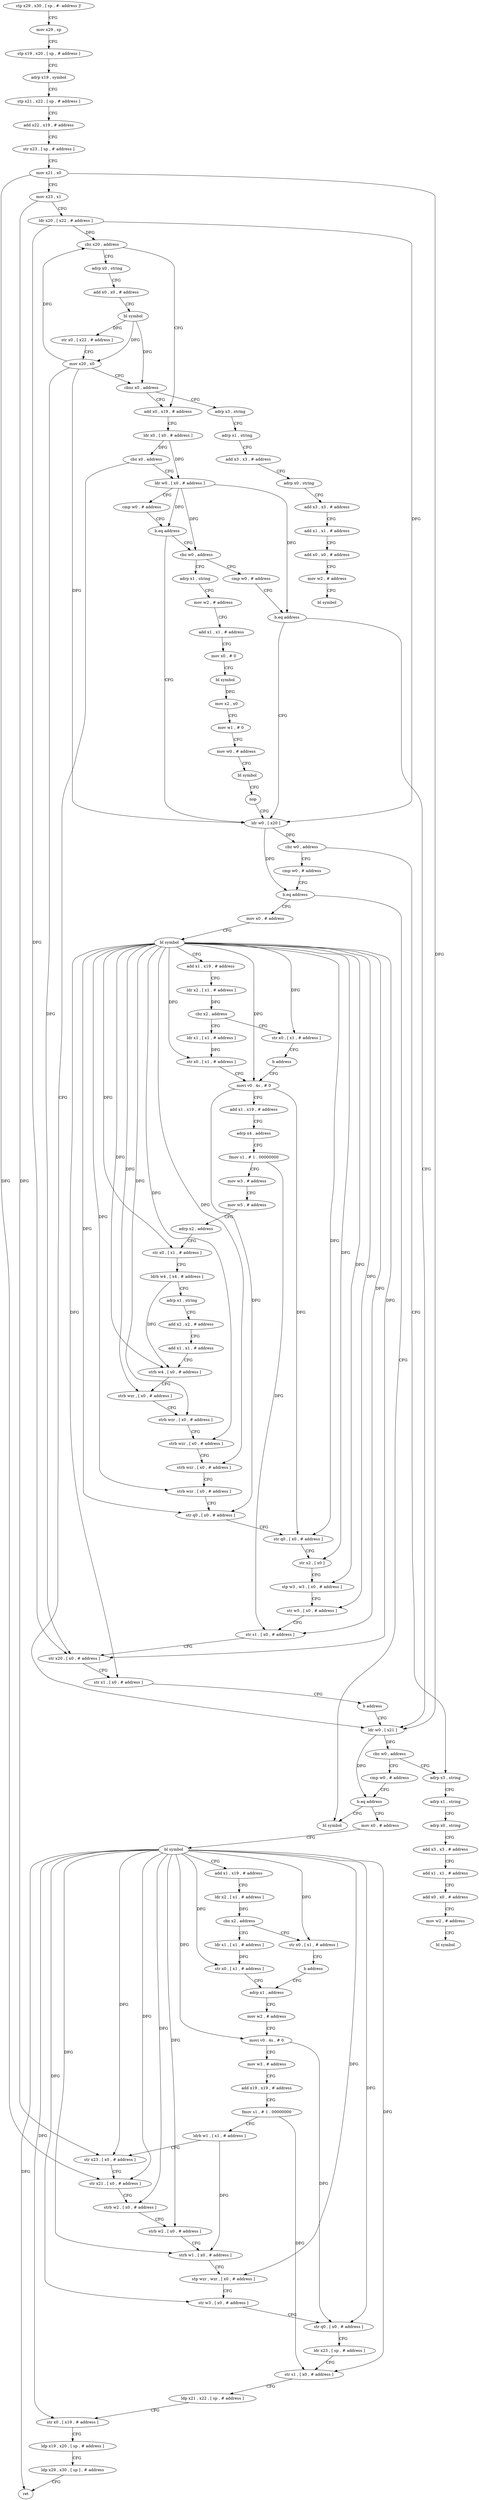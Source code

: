 digraph "func" {
"4231344" [label = "stp x29 , x30 , [ sp , #- address ]!" ]
"4231348" [label = "mov x29 , sp" ]
"4231352" [label = "stp x19 , x20 , [ sp , # address ]" ]
"4231356" [label = "adrp x19 , symbol" ]
"4231360" [label = "stp x21 , x22 , [ sp , # address ]" ]
"4231364" [label = "add x22 , x19 , # address" ]
"4231368" [label = "str x23 , [ sp , # address ]" ]
"4231372" [label = "mov x21 , x0" ]
"4231376" [label = "mov x23 , x1" ]
"4231380" [label = "ldr x20 , [ x22 , # address ]" ]
"4231384" [label = "cbz x20 , address" ]
"4231760" [label = "adrp x0 , string" ]
"4231388" [label = "add x0 , x19 , # address" ]
"4231764" [label = "add x0 , x0 , # address" ]
"4231768" [label = "bl symbol" ]
"4231772" [label = "str x0 , [ x22 , # address ]" ]
"4231776" [label = "mov x20 , x0" ]
"4231780" [label = "cbnz x0 , address" ]
"4231784" [label = "adrp x3 , string" ]
"4231392" [label = "ldr x0 , [ x0 , # address ]" ]
"4231396" [label = "cbz x0 , address" ]
"4231424" [label = "ldr w0 , [ x21 ]" ]
"4231400" [label = "ldr w0 , [ x0 , # address ]" ]
"4231788" [label = "adrp x1 , string" ]
"4231792" [label = "add x3 , x3 , # address" ]
"4231796" [label = "adrp x0 , string" ]
"4231800" [label = "add x3 , x3 , # address" ]
"4231804" [label = "add x1 , x1 , # address" ]
"4231808" [label = "add x0 , x0 , # address" ]
"4231812" [label = "mov w2 , # address" ]
"4231816" [label = "bl symbol" ]
"4231428" [label = "cbz w0 , address" ]
"4231832" [label = "adrp x3 , string" ]
"4231432" [label = "cmp w0 , # address" ]
"4231404" [label = "cmp w0 , # address" ]
"4231408" [label = "b.eq address" ]
"4231600" [label = "ldr w0 , [ x20 ]" ]
"4231412" [label = "cbz w0 , address" ]
"4231836" [label = "adrp x1 , string" ]
"4231840" [label = "adrp x0 , string" ]
"4231844" [label = "add x3 , x3 , # address" ]
"4231848" [label = "add x1 , x1 , # address" ]
"4231852" [label = "add x0 , x0 , # address" ]
"4231856" [label = "mov w2 , # address" ]
"4231860" [label = "bl symbol" ]
"4231436" [label = "b.eq address" ]
"4231864" [label = "bl symbol" ]
"4231440" [label = "mov x0 , # address" ]
"4231604" [label = "cbz w0 , address" ]
"4231608" [label = "cmp w0 , # address" ]
"4231560" [label = "adrp x1 , string" ]
"4231416" [label = "cmp w0 , # address" ]
"4231444" [label = "bl symbol" ]
"4231448" [label = "add x1 , x19 , # address" ]
"4231452" [label = "ldr x2 , [ x1 , # address ]" ]
"4231456" [label = "cbz x2 , address" ]
"4231752" [label = "str x0 , [ x1 , # address ]" ]
"4231460" [label = "ldr x1 , [ x1 , # address ]" ]
"4231612" [label = "b.eq address" ]
"4231616" [label = "mov x0 , # address" ]
"4231564" [label = "mov w2 , # address" ]
"4231568" [label = "add x1 , x1 , # address" ]
"4231572" [label = "mov x0 , # 0" ]
"4231576" [label = "bl symbol" ]
"4231580" [label = "mov x2 , x0" ]
"4231584" [label = "mov w1 , # 0" ]
"4231588" [label = "mov w0 , # address" ]
"4231592" [label = "bl symbol" ]
"4231596" [label = "nop" ]
"4231420" [label = "b.eq address" ]
"4231756" [label = "b address" ]
"4231468" [label = "adrp x1 , address" ]
"4231464" [label = "str x0 , [ x1 , # address ]" ]
"4231620" [label = "bl symbol" ]
"4231624" [label = "add x1 , x19 , # address" ]
"4231628" [label = "ldr x2 , [ x1 , # address ]" ]
"4231632" [label = "cbz x2 , address" ]
"4231824" [label = "str x0 , [ x1 , # address ]" ]
"4231636" [label = "ldr x1 , [ x1 , # address ]" ]
"4231472" [label = "mov w2 , # address" ]
"4231476" [label = "movi v0 . 4s , # 0" ]
"4231480" [label = "mov w3 , # address" ]
"4231484" [label = "add x19 , x19 , # address" ]
"4231488" [label = "fmov s1 , # 1 . 00000000" ]
"4231492" [label = "ldrb w1 , [ x1 , # address ]" ]
"4231496" [label = "str x23 , [ x0 , # address ]" ]
"4231500" [label = "str x21 , [ x0 , # address ]" ]
"4231504" [label = "strb w2 , [ x0 , # address ]" ]
"4231508" [label = "strb w2 , [ x0 , # address ]" ]
"4231512" [label = "strb w1 , [ x0 , # address ]" ]
"4231516" [label = "stp wzr , wzr , [ x0 , # address ]" ]
"4231520" [label = "str w3 , [ x0 , # address ]" ]
"4231524" [label = "str q0 , [ x0 , # address ]" ]
"4231528" [label = "ldr x23 , [ sp , # address ]" ]
"4231532" [label = "str s1 , [ x0 , # address ]" ]
"4231536" [label = "ldp x21 , x22 , [ sp , # address ]" ]
"4231540" [label = "str x0 , [ x19 , # address ]" ]
"4231544" [label = "ldp x19 , x20 , [ sp , # address ]" ]
"4231548" [label = "ldp x29 , x30 , [ sp ] , # address" ]
"4231552" [label = "ret" ]
"4231828" [label = "b address" ]
"4231644" [label = "movi v0 . 4s , # 0" ]
"4231640" [label = "str x0 , [ x1 , # address ]" ]
"4231648" [label = "add x1 , x19 , # address" ]
"4231652" [label = "adrp x4 , address" ]
"4231656" [label = "fmov s1 , # 1 . 00000000" ]
"4231660" [label = "mov w3 , # address" ]
"4231664" [label = "mov w5 , # address" ]
"4231668" [label = "adrp x2 , address" ]
"4231672" [label = "str x0 , [ x1 , # address ]" ]
"4231676" [label = "ldrb w4 , [ x4 , # address ]" ]
"4231680" [label = "adrp x1 , string" ]
"4231684" [label = "add x2 , x2 , # address" ]
"4231688" [label = "add x1 , x1 , # address" ]
"4231692" [label = "strb w4 , [ x0 , # address ]" ]
"4231696" [label = "strb wzr , [ x0 , # address ]" ]
"4231700" [label = "strb wzr , [ x0 , # address ]" ]
"4231704" [label = "strb wzr , [ x0 , # address ]" ]
"4231708" [label = "strb wzr , [ x0 , # address ]" ]
"4231712" [label = "strb wzr , [ x0 , # address ]" ]
"4231716" [label = "str q0 , [ x0 , # address ]" ]
"4231720" [label = "str q0 , [ x0 , # address ]" ]
"4231724" [label = "str x2 , [ x0 ]" ]
"4231728" [label = "stp w3 , w3 , [ x0 , # address ]" ]
"4231732" [label = "str w5 , [ x0 , # address ]" ]
"4231736" [label = "str s1 , [ x0 , # address ]" ]
"4231740" [label = "str x20 , [ x0 , # address ]" ]
"4231744" [label = "str x1 , [ x0 , # address ]" ]
"4231748" [label = "b address" ]
"4231344" -> "4231348" [ label = "CFG" ]
"4231348" -> "4231352" [ label = "CFG" ]
"4231352" -> "4231356" [ label = "CFG" ]
"4231356" -> "4231360" [ label = "CFG" ]
"4231360" -> "4231364" [ label = "CFG" ]
"4231364" -> "4231368" [ label = "CFG" ]
"4231368" -> "4231372" [ label = "CFG" ]
"4231372" -> "4231376" [ label = "CFG" ]
"4231372" -> "4231424" [ label = "DFG" ]
"4231372" -> "4231500" [ label = "DFG" ]
"4231376" -> "4231380" [ label = "CFG" ]
"4231376" -> "4231496" [ label = "DFG" ]
"4231380" -> "4231384" [ label = "DFG" ]
"4231380" -> "4231600" [ label = "DFG" ]
"4231380" -> "4231740" [ label = "DFG" ]
"4231384" -> "4231760" [ label = "CFG" ]
"4231384" -> "4231388" [ label = "CFG" ]
"4231760" -> "4231764" [ label = "CFG" ]
"4231388" -> "4231392" [ label = "CFG" ]
"4231764" -> "4231768" [ label = "CFG" ]
"4231768" -> "4231772" [ label = "DFG" ]
"4231768" -> "4231776" [ label = "DFG" ]
"4231768" -> "4231780" [ label = "DFG" ]
"4231772" -> "4231776" [ label = "CFG" ]
"4231776" -> "4231780" [ label = "CFG" ]
"4231776" -> "4231384" [ label = "DFG" ]
"4231776" -> "4231600" [ label = "DFG" ]
"4231776" -> "4231740" [ label = "DFG" ]
"4231780" -> "4231388" [ label = "CFG" ]
"4231780" -> "4231784" [ label = "CFG" ]
"4231784" -> "4231788" [ label = "CFG" ]
"4231392" -> "4231396" [ label = "DFG" ]
"4231392" -> "4231400" [ label = "DFG" ]
"4231396" -> "4231424" [ label = "CFG" ]
"4231396" -> "4231400" [ label = "CFG" ]
"4231424" -> "4231428" [ label = "DFG" ]
"4231424" -> "4231436" [ label = "DFG" ]
"4231400" -> "4231404" [ label = "CFG" ]
"4231400" -> "4231408" [ label = "DFG" ]
"4231400" -> "4231412" [ label = "DFG" ]
"4231400" -> "4231420" [ label = "DFG" ]
"4231788" -> "4231792" [ label = "CFG" ]
"4231792" -> "4231796" [ label = "CFG" ]
"4231796" -> "4231800" [ label = "CFG" ]
"4231800" -> "4231804" [ label = "CFG" ]
"4231804" -> "4231808" [ label = "CFG" ]
"4231808" -> "4231812" [ label = "CFG" ]
"4231812" -> "4231816" [ label = "CFG" ]
"4231428" -> "4231832" [ label = "CFG" ]
"4231428" -> "4231432" [ label = "CFG" ]
"4231832" -> "4231836" [ label = "CFG" ]
"4231432" -> "4231436" [ label = "CFG" ]
"4231404" -> "4231408" [ label = "CFG" ]
"4231408" -> "4231600" [ label = "CFG" ]
"4231408" -> "4231412" [ label = "CFG" ]
"4231600" -> "4231604" [ label = "DFG" ]
"4231600" -> "4231612" [ label = "DFG" ]
"4231412" -> "4231560" [ label = "CFG" ]
"4231412" -> "4231416" [ label = "CFG" ]
"4231836" -> "4231840" [ label = "CFG" ]
"4231840" -> "4231844" [ label = "CFG" ]
"4231844" -> "4231848" [ label = "CFG" ]
"4231848" -> "4231852" [ label = "CFG" ]
"4231852" -> "4231856" [ label = "CFG" ]
"4231856" -> "4231860" [ label = "CFG" ]
"4231436" -> "4231864" [ label = "CFG" ]
"4231436" -> "4231440" [ label = "CFG" ]
"4231440" -> "4231444" [ label = "CFG" ]
"4231604" -> "4231832" [ label = "CFG" ]
"4231604" -> "4231608" [ label = "CFG" ]
"4231608" -> "4231612" [ label = "CFG" ]
"4231560" -> "4231564" [ label = "CFG" ]
"4231416" -> "4231420" [ label = "CFG" ]
"4231444" -> "4231448" [ label = "CFG" ]
"4231444" -> "4231752" [ label = "DFG" ]
"4231444" -> "4231464" [ label = "DFG" ]
"4231444" -> "4231496" [ label = "DFG" ]
"4231444" -> "4231500" [ label = "DFG" ]
"4231444" -> "4231504" [ label = "DFG" ]
"4231444" -> "4231508" [ label = "DFG" ]
"4231444" -> "4231512" [ label = "DFG" ]
"4231444" -> "4231516" [ label = "DFG" ]
"4231444" -> "4231520" [ label = "DFG" ]
"4231444" -> "4231524" [ label = "DFG" ]
"4231444" -> "4231532" [ label = "DFG" ]
"4231444" -> "4231540" [ label = "DFG" ]
"4231444" -> "4231552" [ label = "DFG" ]
"4231444" -> "4231476" [ label = "DFG" ]
"4231448" -> "4231452" [ label = "CFG" ]
"4231452" -> "4231456" [ label = "DFG" ]
"4231456" -> "4231752" [ label = "CFG" ]
"4231456" -> "4231460" [ label = "CFG" ]
"4231752" -> "4231756" [ label = "CFG" ]
"4231460" -> "4231464" [ label = "DFG" ]
"4231612" -> "4231864" [ label = "CFG" ]
"4231612" -> "4231616" [ label = "CFG" ]
"4231616" -> "4231620" [ label = "CFG" ]
"4231564" -> "4231568" [ label = "CFG" ]
"4231568" -> "4231572" [ label = "CFG" ]
"4231572" -> "4231576" [ label = "CFG" ]
"4231576" -> "4231580" [ label = "DFG" ]
"4231580" -> "4231584" [ label = "CFG" ]
"4231584" -> "4231588" [ label = "CFG" ]
"4231588" -> "4231592" [ label = "CFG" ]
"4231592" -> "4231596" [ label = "CFG" ]
"4231596" -> "4231600" [ label = "CFG" ]
"4231420" -> "4231600" [ label = "CFG" ]
"4231420" -> "4231424" [ label = "CFG" ]
"4231756" -> "4231468" [ label = "CFG" ]
"4231468" -> "4231472" [ label = "CFG" ]
"4231464" -> "4231468" [ label = "CFG" ]
"4231620" -> "4231624" [ label = "CFG" ]
"4231620" -> "4231824" [ label = "DFG" ]
"4231620" -> "4231640" [ label = "DFG" ]
"4231620" -> "4231672" [ label = "DFG" ]
"4231620" -> "4231692" [ label = "DFG" ]
"4231620" -> "4231696" [ label = "DFG" ]
"4231620" -> "4231700" [ label = "DFG" ]
"4231620" -> "4231704" [ label = "DFG" ]
"4231620" -> "4231708" [ label = "DFG" ]
"4231620" -> "4231712" [ label = "DFG" ]
"4231620" -> "4231716" [ label = "DFG" ]
"4231620" -> "4231720" [ label = "DFG" ]
"4231620" -> "4231724" [ label = "DFG" ]
"4231620" -> "4231728" [ label = "DFG" ]
"4231620" -> "4231732" [ label = "DFG" ]
"4231620" -> "4231736" [ label = "DFG" ]
"4231620" -> "4231740" [ label = "DFG" ]
"4231620" -> "4231744" [ label = "DFG" ]
"4231620" -> "4231644" [ label = "DFG" ]
"4231624" -> "4231628" [ label = "CFG" ]
"4231628" -> "4231632" [ label = "DFG" ]
"4231632" -> "4231824" [ label = "CFG" ]
"4231632" -> "4231636" [ label = "CFG" ]
"4231824" -> "4231828" [ label = "CFG" ]
"4231636" -> "4231640" [ label = "DFG" ]
"4231472" -> "4231476" [ label = "CFG" ]
"4231476" -> "4231480" [ label = "CFG" ]
"4231476" -> "4231524" [ label = "DFG" ]
"4231480" -> "4231484" [ label = "CFG" ]
"4231484" -> "4231488" [ label = "CFG" ]
"4231488" -> "4231492" [ label = "CFG" ]
"4231488" -> "4231532" [ label = "DFG" ]
"4231492" -> "4231496" [ label = "CFG" ]
"4231492" -> "4231512" [ label = "DFG" ]
"4231496" -> "4231500" [ label = "CFG" ]
"4231500" -> "4231504" [ label = "CFG" ]
"4231504" -> "4231508" [ label = "CFG" ]
"4231508" -> "4231512" [ label = "CFG" ]
"4231512" -> "4231516" [ label = "CFG" ]
"4231516" -> "4231520" [ label = "CFG" ]
"4231520" -> "4231524" [ label = "CFG" ]
"4231524" -> "4231528" [ label = "CFG" ]
"4231528" -> "4231532" [ label = "CFG" ]
"4231532" -> "4231536" [ label = "CFG" ]
"4231536" -> "4231540" [ label = "CFG" ]
"4231540" -> "4231544" [ label = "CFG" ]
"4231544" -> "4231548" [ label = "CFG" ]
"4231548" -> "4231552" [ label = "CFG" ]
"4231828" -> "4231644" [ label = "CFG" ]
"4231644" -> "4231648" [ label = "CFG" ]
"4231644" -> "4231716" [ label = "DFG" ]
"4231644" -> "4231720" [ label = "DFG" ]
"4231640" -> "4231644" [ label = "CFG" ]
"4231648" -> "4231652" [ label = "CFG" ]
"4231652" -> "4231656" [ label = "CFG" ]
"4231656" -> "4231660" [ label = "CFG" ]
"4231656" -> "4231736" [ label = "DFG" ]
"4231660" -> "4231664" [ label = "CFG" ]
"4231664" -> "4231668" [ label = "CFG" ]
"4231668" -> "4231672" [ label = "CFG" ]
"4231672" -> "4231676" [ label = "CFG" ]
"4231676" -> "4231680" [ label = "CFG" ]
"4231676" -> "4231692" [ label = "DFG" ]
"4231680" -> "4231684" [ label = "CFG" ]
"4231684" -> "4231688" [ label = "CFG" ]
"4231688" -> "4231692" [ label = "CFG" ]
"4231692" -> "4231696" [ label = "CFG" ]
"4231696" -> "4231700" [ label = "CFG" ]
"4231700" -> "4231704" [ label = "CFG" ]
"4231704" -> "4231708" [ label = "CFG" ]
"4231708" -> "4231712" [ label = "CFG" ]
"4231712" -> "4231716" [ label = "CFG" ]
"4231716" -> "4231720" [ label = "CFG" ]
"4231720" -> "4231724" [ label = "CFG" ]
"4231724" -> "4231728" [ label = "CFG" ]
"4231728" -> "4231732" [ label = "CFG" ]
"4231732" -> "4231736" [ label = "CFG" ]
"4231736" -> "4231740" [ label = "CFG" ]
"4231740" -> "4231744" [ label = "CFG" ]
"4231744" -> "4231748" [ label = "CFG" ]
"4231748" -> "4231424" [ label = "CFG" ]
}
